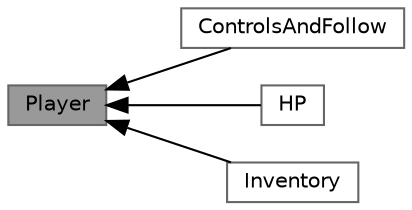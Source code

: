 digraph "Player"
{
 // LATEX_PDF_SIZE
  bgcolor="transparent";
  edge [fontname=Helvetica,fontsize=10,labelfontname=Helvetica,labelfontsize=10];
  node [fontname=Helvetica,fontsize=10,shape=box,height=0.2,width=0.4];
  rankdir=LR;
  Node2 [id="Node000002",label="ControlsAndFollow",height=0.2,width=0.4,color="grey40", fillcolor="white", style="filled",URL="$group___controls.html",tooltip=" "];
  Node3 [id="Node000003",label="HP",height=0.2,width=0.4,color="grey40", fillcolor="white", style="filled",URL="$group___h_p.html",tooltip=" "];
  Node4 [id="Node000004",label="Inventory",height=0.2,width=0.4,color="grey40", fillcolor="white", style="filled",URL="$group___inventory.html",tooltip=" "];
  Node1 [id="Node000001",label="Player",height=0.2,width=0.4,color="gray40", fillcolor="grey60", style="filled", fontcolor="black",tooltip=" "];
  Node1->Node2 [shape=plaintext, dir="back", style="solid"];
  Node1->Node3 [shape=plaintext, dir="back", style="solid"];
  Node1->Node4 [shape=plaintext, dir="back", style="solid"];
}
